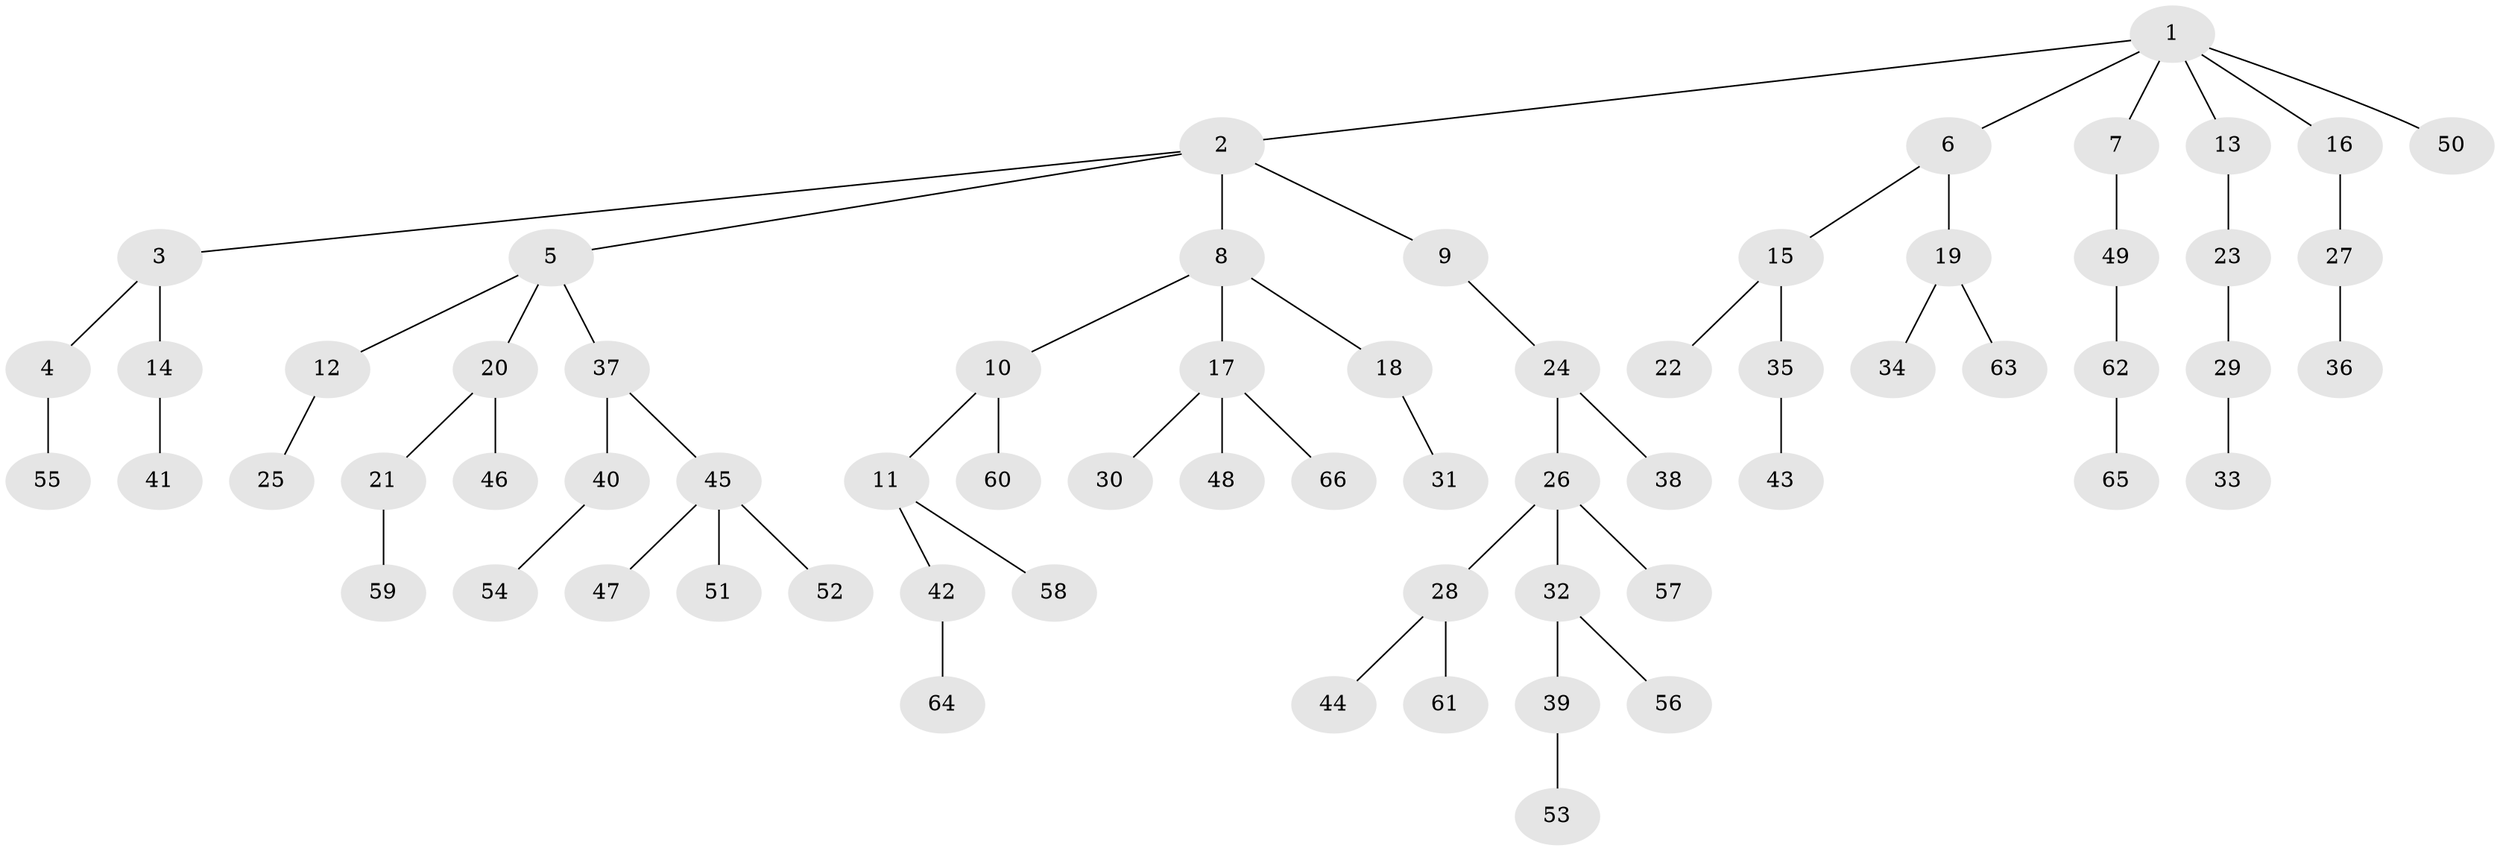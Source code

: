 // coarse degree distribution, {4: 0.05, 8: 0.05, 1: 0.55, 2: 0.3, 3: 0.05}
// Generated by graph-tools (version 1.1) at 2025/51/03/04/25 22:51:41]
// undirected, 66 vertices, 65 edges
graph export_dot {
  node [color=gray90,style=filled];
  1;
  2;
  3;
  4;
  5;
  6;
  7;
  8;
  9;
  10;
  11;
  12;
  13;
  14;
  15;
  16;
  17;
  18;
  19;
  20;
  21;
  22;
  23;
  24;
  25;
  26;
  27;
  28;
  29;
  30;
  31;
  32;
  33;
  34;
  35;
  36;
  37;
  38;
  39;
  40;
  41;
  42;
  43;
  44;
  45;
  46;
  47;
  48;
  49;
  50;
  51;
  52;
  53;
  54;
  55;
  56;
  57;
  58;
  59;
  60;
  61;
  62;
  63;
  64;
  65;
  66;
  1 -- 2;
  1 -- 6;
  1 -- 7;
  1 -- 13;
  1 -- 16;
  1 -- 50;
  2 -- 3;
  2 -- 5;
  2 -- 8;
  2 -- 9;
  3 -- 4;
  3 -- 14;
  4 -- 55;
  5 -- 12;
  5 -- 20;
  5 -- 37;
  6 -- 15;
  6 -- 19;
  7 -- 49;
  8 -- 10;
  8 -- 17;
  8 -- 18;
  9 -- 24;
  10 -- 11;
  10 -- 60;
  11 -- 42;
  11 -- 58;
  12 -- 25;
  13 -- 23;
  14 -- 41;
  15 -- 22;
  15 -- 35;
  16 -- 27;
  17 -- 30;
  17 -- 48;
  17 -- 66;
  18 -- 31;
  19 -- 34;
  19 -- 63;
  20 -- 21;
  20 -- 46;
  21 -- 59;
  23 -- 29;
  24 -- 26;
  24 -- 38;
  26 -- 28;
  26 -- 32;
  26 -- 57;
  27 -- 36;
  28 -- 44;
  28 -- 61;
  29 -- 33;
  32 -- 39;
  32 -- 56;
  35 -- 43;
  37 -- 40;
  37 -- 45;
  39 -- 53;
  40 -- 54;
  42 -- 64;
  45 -- 47;
  45 -- 51;
  45 -- 52;
  49 -- 62;
  62 -- 65;
}
